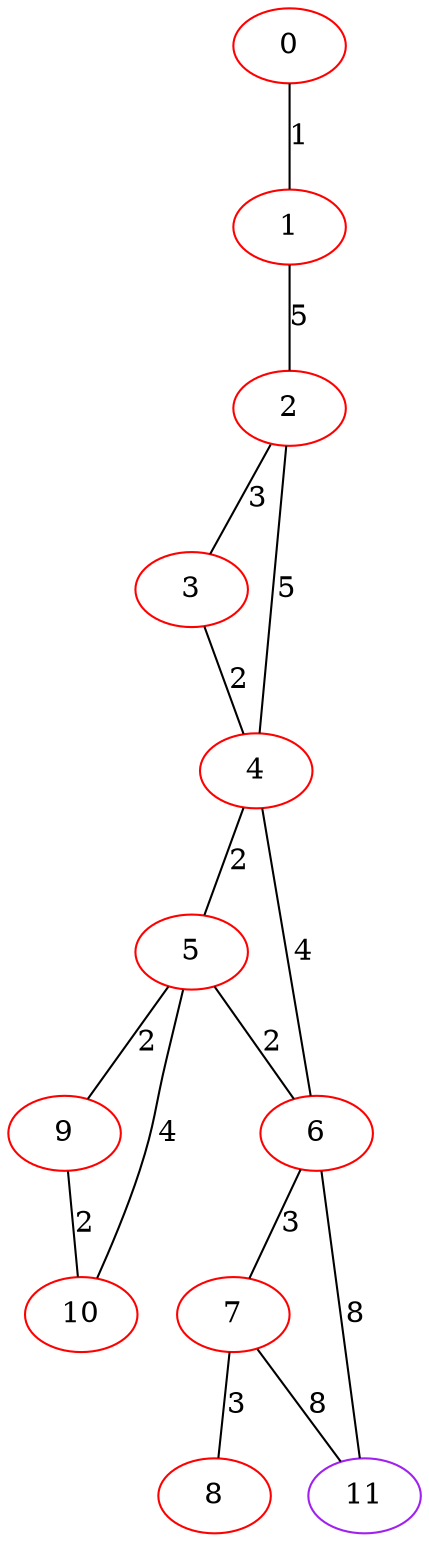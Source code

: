 graph "" {
0 [color=red, weight=1];
1 [color=red, weight=1];
2 [color=red, weight=1];
3 [color=red, weight=1];
4 [color=red, weight=1];
5 [color=red, weight=1];
6 [color=red, weight=1];
7 [color=red, weight=1];
8 [color=red, weight=1];
9 [color=red, weight=1];
10 [color=red, weight=1];
11 [color=purple, weight=4];
0 -- 1  [key=0, label=1];
1 -- 2  [key=0, label=5];
2 -- 3  [key=0, label=3];
2 -- 4  [key=0, label=5];
3 -- 4  [key=0, label=2];
4 -- 5  [key=0, label=2];
4 -- 6  [key=0, label=4];
5 -- 9  [key=0, label=2];
5 -- 10  [key=0, label=4];
5 -- 6  [key=0, label=2];
6 -- 11  [key=0, label=8];
6 -- 7  [key=0, label=3];
7 -- 8  [key=0, label=3];
7 -- 11  [key=0, label=8];
9 -- 10  [key=0, label=2];
}
